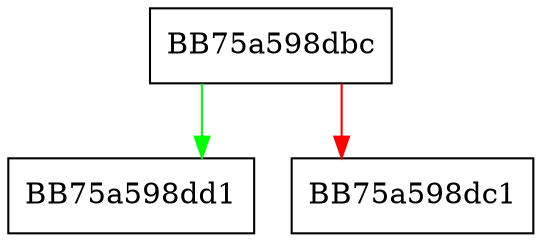 digraph CIRCULAR_QUEUE_init {
  node [shape="box"];
  graph [splines=ortho];
  BB75a598dbc -> BB75a598dd1 [color="green"];
  BB75a598dbc -> BB75a598dc1 [color="red"];
}